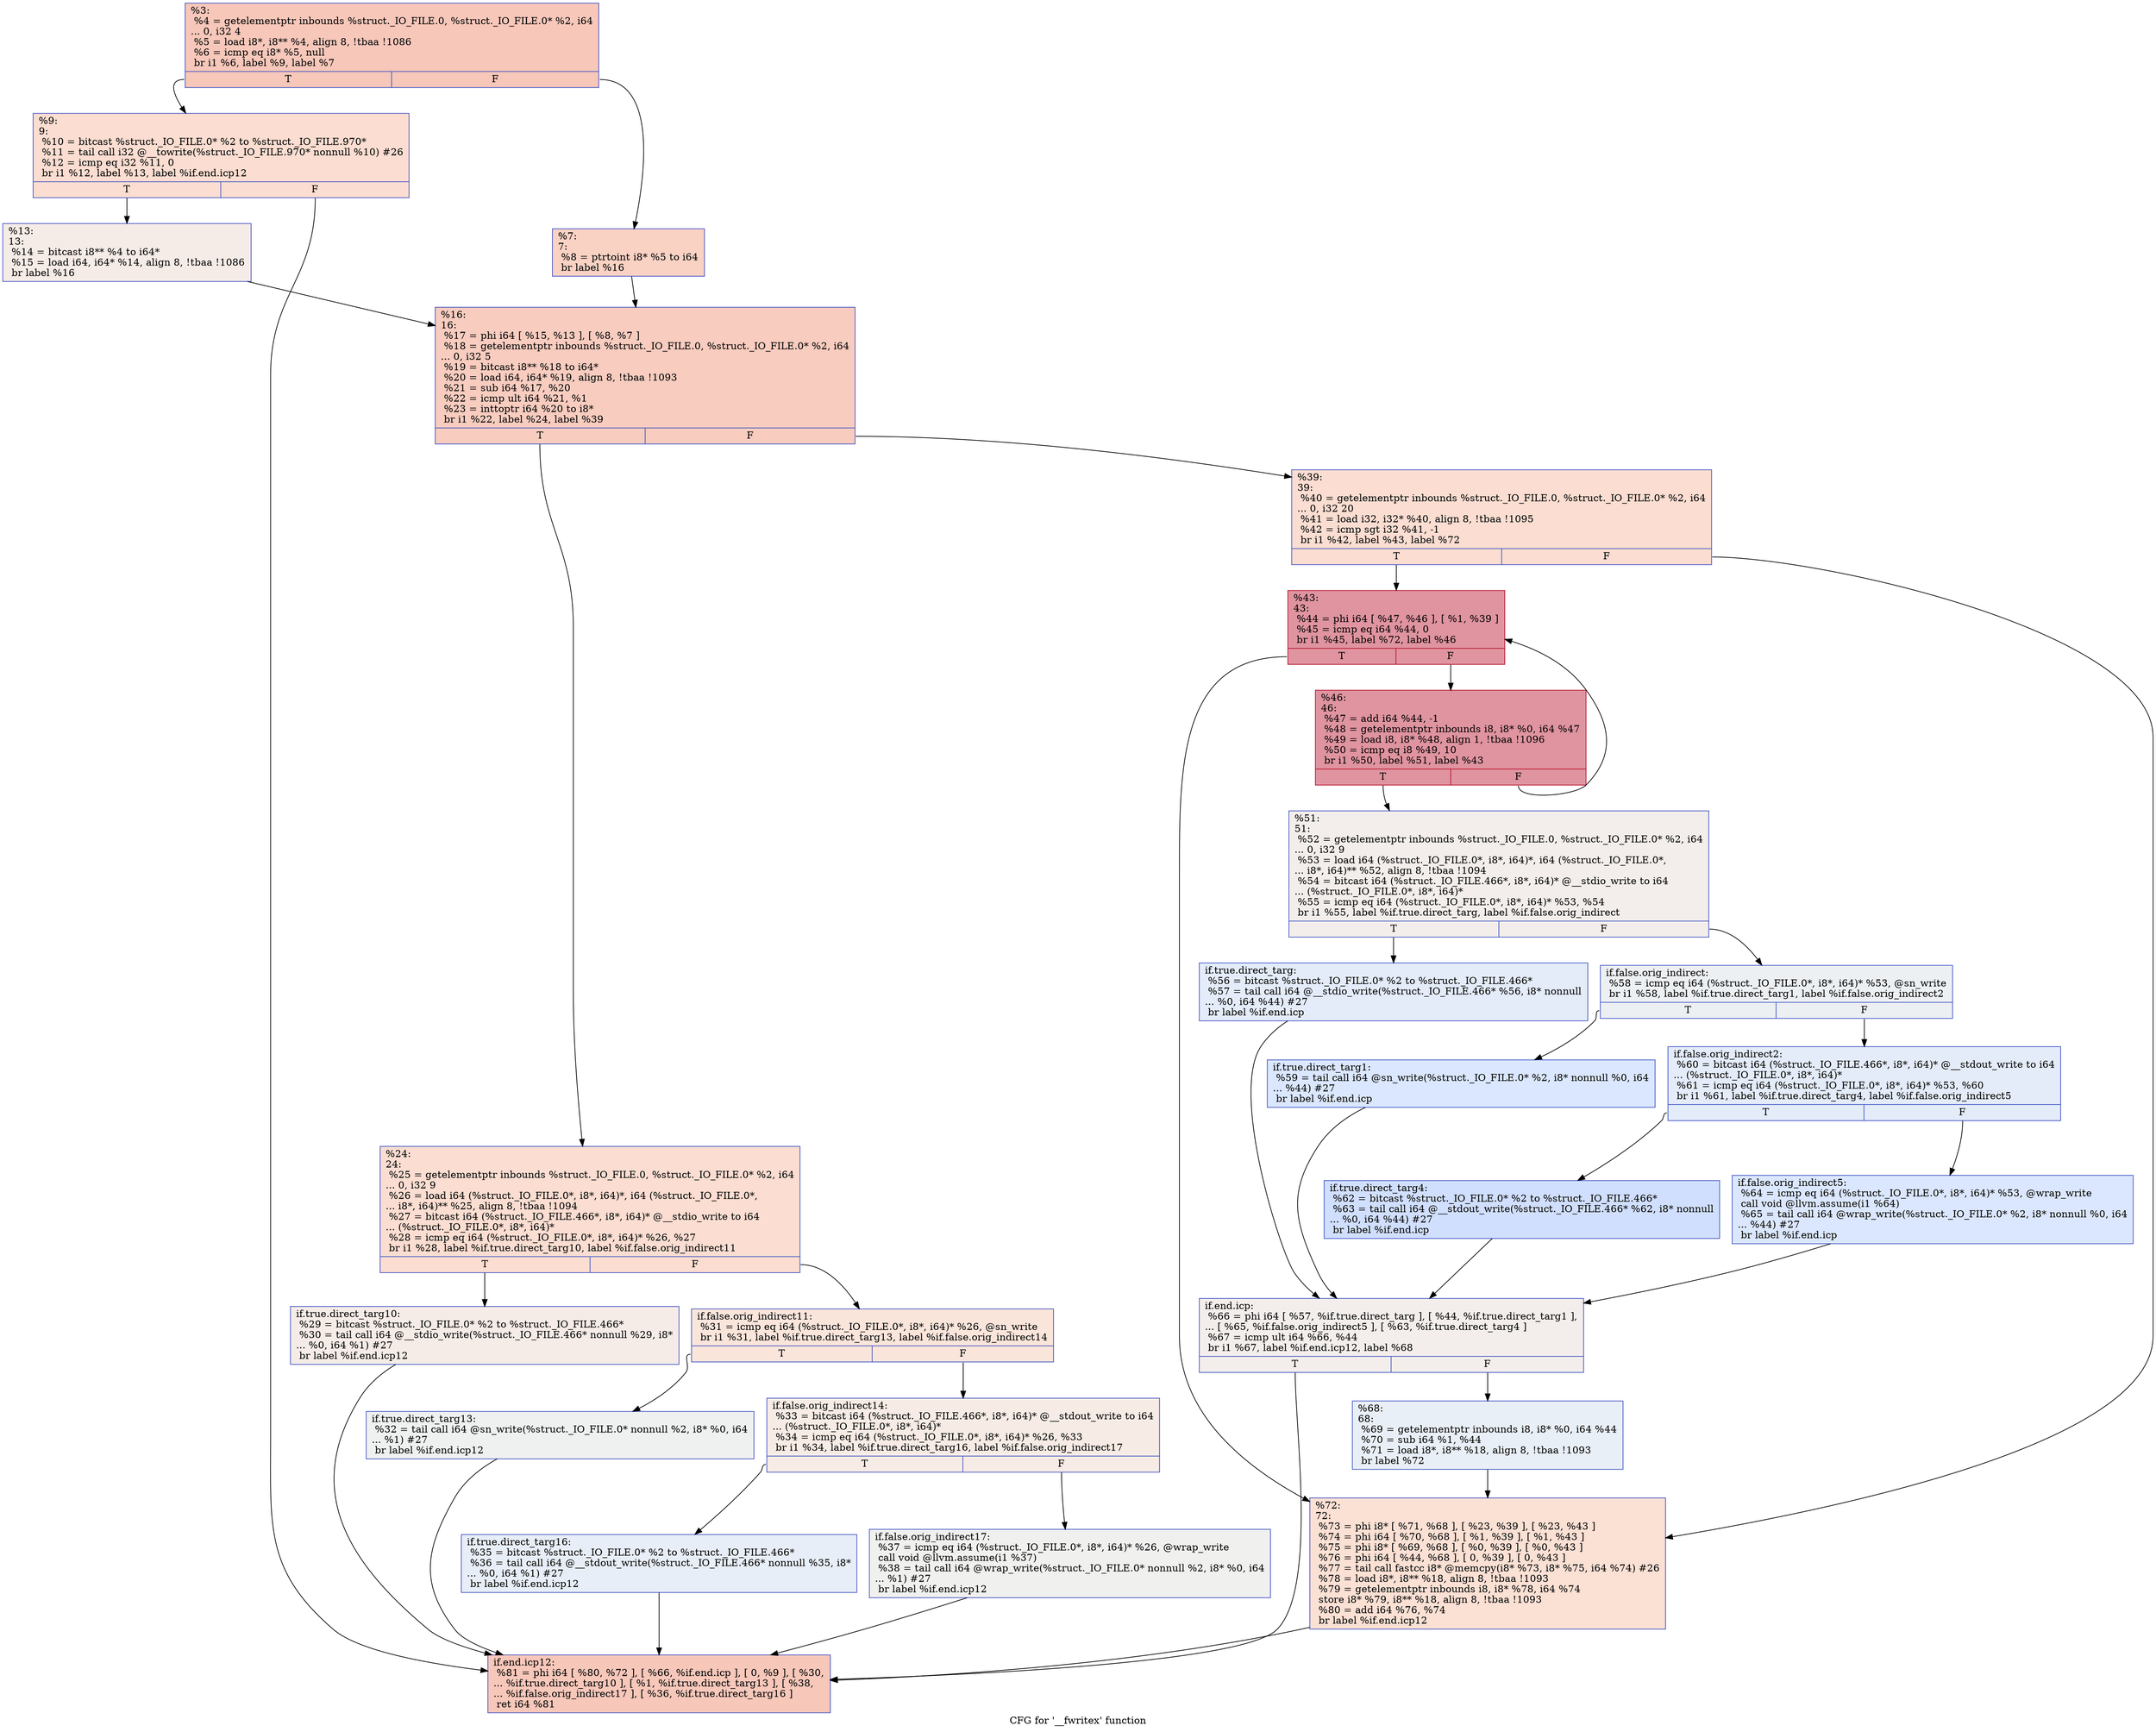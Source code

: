 digraph "CFG for '__fwritex' function" {
	label="CFG for '__fwritex' function";

	Node0x252bcc0 [shape=record,color="#3d50c3ff", style=filled, fillcolor="#ec7f6370",label="{%3:\l  %4 = getelementptr inbounds %struct._IO_FILE.0, %struct._IO_FILE.0* %2, i64\l... 0, i32 4\l  %5 = load i8*, i8** %4, align 8, !tbaa !1086\l  %6 = icmp eq i8* %5, null\l  br i1 %6, label %9, label %7\l|{<s0>T|<s1>F}}"];
	Node0x252bcc0:s0 -> Node0x252bde0;
	Node0x252bcc0:s1 -> Node0x252bd90;
	Node0x252bd90 [shape=record,color="#3d50c3ff", style=filled, fillcolor="#f4987a70",label="{%7:\l7:                                                \l  %8 = ptrtoint i8* %5 to i64\l  br label %16\l}"];
	Node0x252bd90 -> Node0x252be80;
	Node0x252bde0 [shape=record,color="#3d50c3ff", style=filled, fillcolor="#f7b39670",label="{%9:\l9:                                                \l  %10 = bitcast %struct._IO_FILE.0* %2 to %struct._IO_FILE.970*\l  %11 = tail call i32 @__towrite(%struct._IO_FILE.970* nonnull %10) #26\l  %12 = icmp eq i32 %11, 0\l  br i1 %12, label %13, label %if.end.icp12\l|{<s0>T|<s1>F}}"];
	Node0x252bde0:s0 -> Node0x252be30;
	Node0x252bde0:s1 -> Node0x252c510;
	Node0x252be30 [shape=record,color="#3d50c3ff", style=filled, fillcolor="#ead5c970",label="{%13:\l13:                                               \l  %14 = bitcast i8** %4 to i64*\l  %15 = load i64, i64* %14, align 8, !tbaa !1086\l  br label %16\l}"];
	Node0x252be30 -> Node0x252be80;
	Node0x252be80 [shape=record,color="#3d50c3ff", style=filled, fillcolor="#f08b6e70",label="{%16:\l16:                                               \l  %17 = phi i64 [ %15, %13 ], [ %8, %7 ]\l  %18 = getelementptr inbounds %struct._IO_FILE.0, %struct._IO_FILE.0* %2, i64\l... 0, i32 5\l  %19 = bitcast i8** %18 to i64*\l  %20 = load i64, i64* %19, align 8, !tbaa !1093\l  %21 = sub i64 %17, %20\l  %22 = icmp ult i64 %21, %1\l  %23 = inttoptr i64 %20 to i8*\l  br i1 %22, label %24, label %39\l|{<s0>T|<s1>F}}"];
	Node0x252be80:s0 -> Node0x252bed0;
	Node0x252be80:s1 -> Node0x252c100;
	Node0x252bed0 [shape=record,color="#3d50c3ff", style=filled, fillcolor="#f7b39670",label="{%24:\l24:                                               \l  %25 = getelementptr inbounds %struct._IO_FILE.0, %struct._IO_FILE.0* %2, i64\l... 0, i32 9\l  %26 = load i64 (%struct._IO_FILE.0*, i8*, i64)*, i64 (%struct._IO_FILE.0*,\l... i8*, i64)** %25, align 8, !tbaa !1094\l  %27 = bitcast i64 (%struct._IO_FILE.466*, i8*, i64)* @__stdio_write to i64\l... (%struct._IO_FILE.0*, i8*, i64)*\l  %28 = icmp eq i64 (%struct._IO_FILE.0*, i8*, i64)* %26, %27\l  br i1 %28, label %if.true.direct_targ10, label %if.false.orig_indirect11\l|{<s0>T|<s1>F}}"];
	Node0x252bed0:s0 -> Node0x252bf20;
	Node0x252bed0:s1 -> Node0x252bf70;
	Node0x252bf20 [shape=record,color="#3d50c3ff", style=filled, fillcolor="#ead5c970",label="{if.true.direct_targ10:                            \l  %29 = bitcast %struct._IO_FILE.0* %2 to %struct._IO_FILE.466*\l  %30 = tail call i64 @__stdio_write(%struct._IO_FILE.466* nonnull %29, i8*\l... %0, i64 %1) #27\l  br label %if.end.icp12\l}"];
	Node0x252bf20 -> Node0x252c510;
	Node0x252bf70 [shape=record,color="#3d50c3ff", style=filled, fillcolor="#f4c5ad70",label="{if.false.orig_indirect11:                         \l  %31 = icmp eq i64 (%struct._IO_FILE.0*, i8*, i64)* %26, @sn_write\l  br i1 %31, label %if.true.direct_targ13, label %if.false.orig_indirect14\l|{<s0>T|<s1>F}}"];
	Node0x252bf70:s0 -> Node0x252bfc0;
	Node0x252bf70:s1 -> Node0x252c010;
	Node0x252bfc0 [shape=record,color="#3d50c3ff", style=filled, fillcolor="#dbdcde70",label="{if.true.direct_targ13:                            \l  %32 = tail call i64 @sn_write(%struct._IO_FILE.0* nonnull %2, i8* %0, i64\l... %1) #27\l  br label %if.end.icp12\l}"];
	Node0x252bfc0 -> Node0x252c510;
	Node0x252c010 [shape=record,color="#3d50c3ff", style=filled, fillcolor="#ecd3c570",label="{if.false.orig_indirect14:                         \l  %33 = bitcast i64 (%struct._IO_FILE.466*, i8*, i64)* @__stdout_write to i64\l... (%struct._IO_FILE.0*, i8*, i64)*\l  %34 = icmp eq i64 (%struct._IO_FILE.0*, i8*, i64)* %26, %33\l  br i1 %34, label %if.true.direct_targ16, label %if.false.orig_indirect17\l|{<s0>T|<s1>F}}"];
	Node0x252c010:s0 -> Node0x252c060;
	Node0x252c010:s1 -> Node0x252c0b0;
	Node0x252c060 [shape=record,color="#3d50c3ff", style=filled, fillcolor="#cbd8ee70",label="{if.true.direct_targ16:                            \l  %35 = bitcast %struct._IO_FILE.0* %2 to %struct._IO_FILE.466*\l  %36 = tail call i64 @__stdout_write(%struct._IO_FILE.466* nonnull %35, i8*\l... %0, i64 %1) #27\l  br label %if.end.icp12\l}"];
	Node0x252c060 -> Node0x252c510;
	Node0x252c0b0 [shape=record,color="#3d50c3ff", style=filled, fillcolor="#dedcdb70",label="{if.false.orig_indirect17:                         \l  %37 = icmp eq i64 (%struct._IO_FILE.0*, i8*, i64)* %26, @wrap_write\l  call void @llvm.assume(i1 %37)\l  %38 = tail call i64 @wrap_write(%struct._IO_FILE.0* nonnull %2, i8* %0, i64\l... %1) #27\l  br label %if.end.icp12\l}"];
	Node0x252c0b0 -> Node0x252c510;
	Node0x252c100 [shape=record,color="#3d50c3ff", style=filled, fillcolor="#f7b39670",label="{%39:\l39:                                               \l  %40 = getelementptr inbounds %struct._IO_FILE.0, %struct._IO_FILE.0* %2, i64\l... 0, i32 20\l  %41 = load i32, i32* %40, align 8, !tbaa !1095\l  %42 = icmp sgt i32 %41, -1\l  br i1 %42, label %43, label %72\l|{<s0>T|<s1>F}}"];
	Node0x252c100:s0 -> Node0x252c150;
	Node0x252c100:s1 -> Node0x252c4c0;
	Node0x252c150 [shape=record,color="#b70d28ff", style=filled, fillcolor="#b70d2870",label="{%43:\l43:                                               \l  %44 = phi i64 [ %47, %46 ], [ %1, %39 ]\l  %45 = icmp eq i64 %44, 0\l  br i1 %45, label %72, label %46\l|{<s0>T|<s1>F}}"];
	Node0x252c150:s0 -> Node0x252c4c0;
	Node0x252c150:s1 -> Node0x252c1a0;
	Node0x252c1a0 [shape=record,color="#b70d28ff", style=filled, fillcolor="#b70d2870",label="{%46:\l46:                                               \l  %47 = add i64 %44, -1\l  %48 = getelementptr inbounds i8, i8* %0, i64 %47\l  %49 = load i8, i8* %48, align 1, !tbaa !1096\l  %50 = icmp eq i8 %49, 10\l  br i1 %50, label %51, label %43\l|{<s0>T|<s1>F}}"];
	Node0x252c1a0:s0 -> Node0x252c1f0;
	Node0x252c1a0:s1 -> Node0x252c150;
	Node0x252c1f0 [shape=record,color="#3d50c3ff", style=filled, fillcolor="#e5d8d170",label="{%51:\l51:                                               \l  %52 = getelementptr inbounds %struct._IO_FILE.0, %struct._IO_FILE.0* %2, i64\l... 0, i32 9\l  %53 = load i64 (%struct._IO_FILE.0*, i8*, i64)*, i64 (%struct._IO_FILE.0*,\l... i8*, i64)** %52, align 8, !tbaa !1094\l  %54 = bitcast i64 (%struct._IO_FILE.466*, i8*, i64)* @__stdio_write to i64\l... (%struct._IO_FILE.0*, i8*, i64)*\l  %55 = icmp eq i64 (%struct._IO_FILE.0*, i8*, i64)* %53, %54\l  br i1 %55, label %if.true.direct_targ, label %if.false.orig_indirect\l|{<s0>T|<s1>F}}"];
	Node0x252c1f0:s0 -> Node0x252c240;
	Node0x252c1f0:s1 -> Node0x252c290;
	Node0x252c240 [shape=record,color="#3d50c3ff", style=filled, fillcolor="#c1d4f470",label="{if.true.direct_targ:                              \l  %56 = bitcast %struct._IO_FILE.0* %2 to %struct._IO_FILE.466*\l  %57 = tail call i64 @__stdio_write(%struct._IO_FILE.466* %56, i8* nonnull\l... %0, i64 %44) #27\l  br label %if.end.icp\l}"];
	Node0x252c240 -> Node0x252c420;
	Node0x252c290 [shape=record,color="#3d50c3ff", style=filled, fillcolor="#d6dce470",label="{if.false.orig_indirect:                           \l  %58 = icmp eq i64 (%struct._IO_FILE.0*, i8*, i64)* %53, @sn_write\l  br i1 %58, label %if.true.direct_targ1, label %if.false.orig_indirect2\l|{<s0>T|<s1>F}}"];
	Node0x252c290:s0 -> Node0x252c2e0;
	Node0x252c290:s1 -> Node0x252c330;
	Node0x252c2e0 [shape=record,color="#3d50c3ff", style=filled, fillcolor="#abc8fd70",label="{if.true.direct_targ1:                             \l  %59 = tail call i64 @sn_write(%struct._IO_FILE.0* %2, i8* nonnull %0, i64\l... %44) #27\l  br label %if.end.icp\l}"];
	Node0x252c2e0 -> Node0x252c420;
	Node0x252c330 [shape=record,color="#3d50c3ff", style=filled, fillcolor="#c1d4f470",label="{if.false.orig_indirect2:                          \l  %60 = bitcast i64 (%struct._IO_FILE.466*, i8*, i64)* @__stdout_write to i64\l... (%struct._IO_FILE.0*, i8*, i64)*\l  %61 = icmp eq i64 (%struct._IO_FILE.0*, i8*, i64)* %53, %60\l  br i1 %61, label %if.true.direct_targ4, label %if.false.orig_indirect5\l|{<s0>T|<s1>F}}"];
	Node0x252c330:s0 -> Node0x252c380;
	Node0x252c330:s1 -> Node0x252c3d0;
	Node0x252c380 [shape=record,color="#3d50c3ff", style=filled, fillcolor="#96b7ff70",label="{if.true.direct_targ4:                             \l  %62 = bitcast %struct._IO_FILE.0* %2 to %struct._IO_FILE.466*\l  %63 = tail call i64 @__stdout_write(%struct._IO_FILE.466* %62, i8* nonnull\l... %0, i64 %44) #27\l  br label %if.end.icp\l}"];
	Node0x252c380 -> Node0x252c420;
	Node0x252c3d0 [shape=record,color="#3d50c3ff", style=filled, fillcolor="#aec9fc70",label="{if.false.orig_indirect5:                          \l  %64 = icmp eq i64 (%struct._IO_FILE.0*, i8*, i64)* %53, @wrap_write\l  call void @llvm.assume(i1 %64)\l  %65 = tail call i64 @wrap_write(%struct._IO_FILE.0* %2, i8* nonnull %0, i64\l... %44) #27\l  br label %if.end.icp\l}"];
	Node0x252c3d0 -> Node0x252c420;
	Node0x252c420 [shape=record,color="#3d50c3ff", style=filled, fillcolor="#e5d8d170",label="{if.end.icp:                                       \l  %66 = phi i64 [ %57, %if.true.direct_targ ], [ %44, %if.true.direct_targ1 ],\l... [ %65, %if.false.orig_indirect5 ], [ %63, %if.true.direct_targ4 ]\l  %67 = icmp ult i64 %66, %44\l  br i1 %67, label %if.end.icp12, label %68\l|{<s0>T|<s1>F}}"];
	Node0x252c420:s0 -> Node0x252c510;
	Node0x252c420:s1 -> Node0x252c470;
	Node0x252c470 [shape=record,color="#3d50c3ff", style=filled, fillcolor="#cedaeb70",label="{%68:\l68:                                               \l  %69 = getelementptr inbounds i8, i8* %0, i64 %44\l  %70 = sub i64 %1, %44\l  %71 = load i8*, i8** %18, align 8, !tbaa !1093\l  br label %72\l}"];
	Node0x252c470 -> Node0x252c4c0;
	Node0x252c4c0 [shape=record,color="#3d50c3ff", style=filled, fillcolor="#f7b99e70",label="{%72:\l72:                                               \l  %73 = phi i8* [ %71, %68 ], [ %23, %39 ], [ %23, %43 ]\l  %74 = phi i64 [ %70, %68 ], [ %1, %39 ], [ %1, %43 ]\l  %75 = phi i8* [ %69, %68 ], [ %0, %39 ], [ %0, %43 ]\l  %76 = phi i64 [ %44, %68 ], [ 0, %39 ], [ 0, %43 ]\l  %77 = tail call fastcc i8* @memcpy(i8* %73, i8* %75, i64 %74) #26\l  %78 = load i8*, i8** %18, align 8, !tbaa !1093\l  %79 = getelementptr inbounds i8, i8* %78, i64 %74\l  store i8* %79, i8** %18, align 8, !tbaa !1093\l  %80 = add i64 %76, %74\l  br label %if.end.icp12\l}"];
	Node0x252c4c0 -> Node0x252c510;
	Node0x252c510 [shape=record,color="#3d50c3ff", style=filled, fillcolor="#ec7f6370",label="{if.end.icp12:                                     \l  %81 = phi i64 [ %80, %72 ], [ %66, %if.end.icp ], [ 0, %9 ], [ %30,\l... %if.true.direct_targ10 ], [ %1, %if.true.direct_targ13 ], [ %38,\l... %if.false.orig_indirect17 ], [ %36, %if.true.direct_targ16 ]\l  ret i64 %81\l}"];
}
